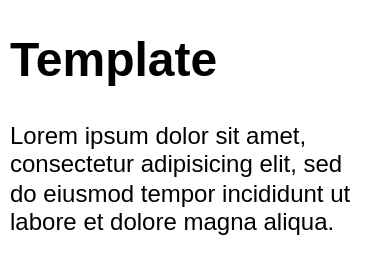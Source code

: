 <mxfile version="20.8.16" type="device"><diagram name="Page-1" id="kVApd7IHP3Hb444nxg4P"><mxGraphModel dx="1114" dy="999" grid="1" gridSize="10" guides="1" tooltips="1" connect="1" arrows="1" fold="1" page="1" pageScale="1" pageWidth="850" pageHeight="1100" math="0" shadow="0"><root><mxCell id="0"/><mxCell id="1" parent="0"/><mxCell id="WlwyVZ2s9qzWdicV2mT8-1" value="&lt;h1&gt;Template&lt;/h1&gt;&lt;p&gt;Lorem ipsum dolor sit amet, consectetur adipisicing elit, sed do eiusmod tempor incididunt ut labore et dolore magna aliqua.&lt;/p&gt;" style="text;html=1;strokeColor=none;fillColor=none;spacing=5;spacingTop=-20;whiteSpace=wrap;overflow=hidden;rounded=0;" vertex="1" parent="1"><mxGeometry x="330" y="450" width="190" height="120" as="geometry"/></mxCell></root></mxGraphModel></diagram></mxfile>